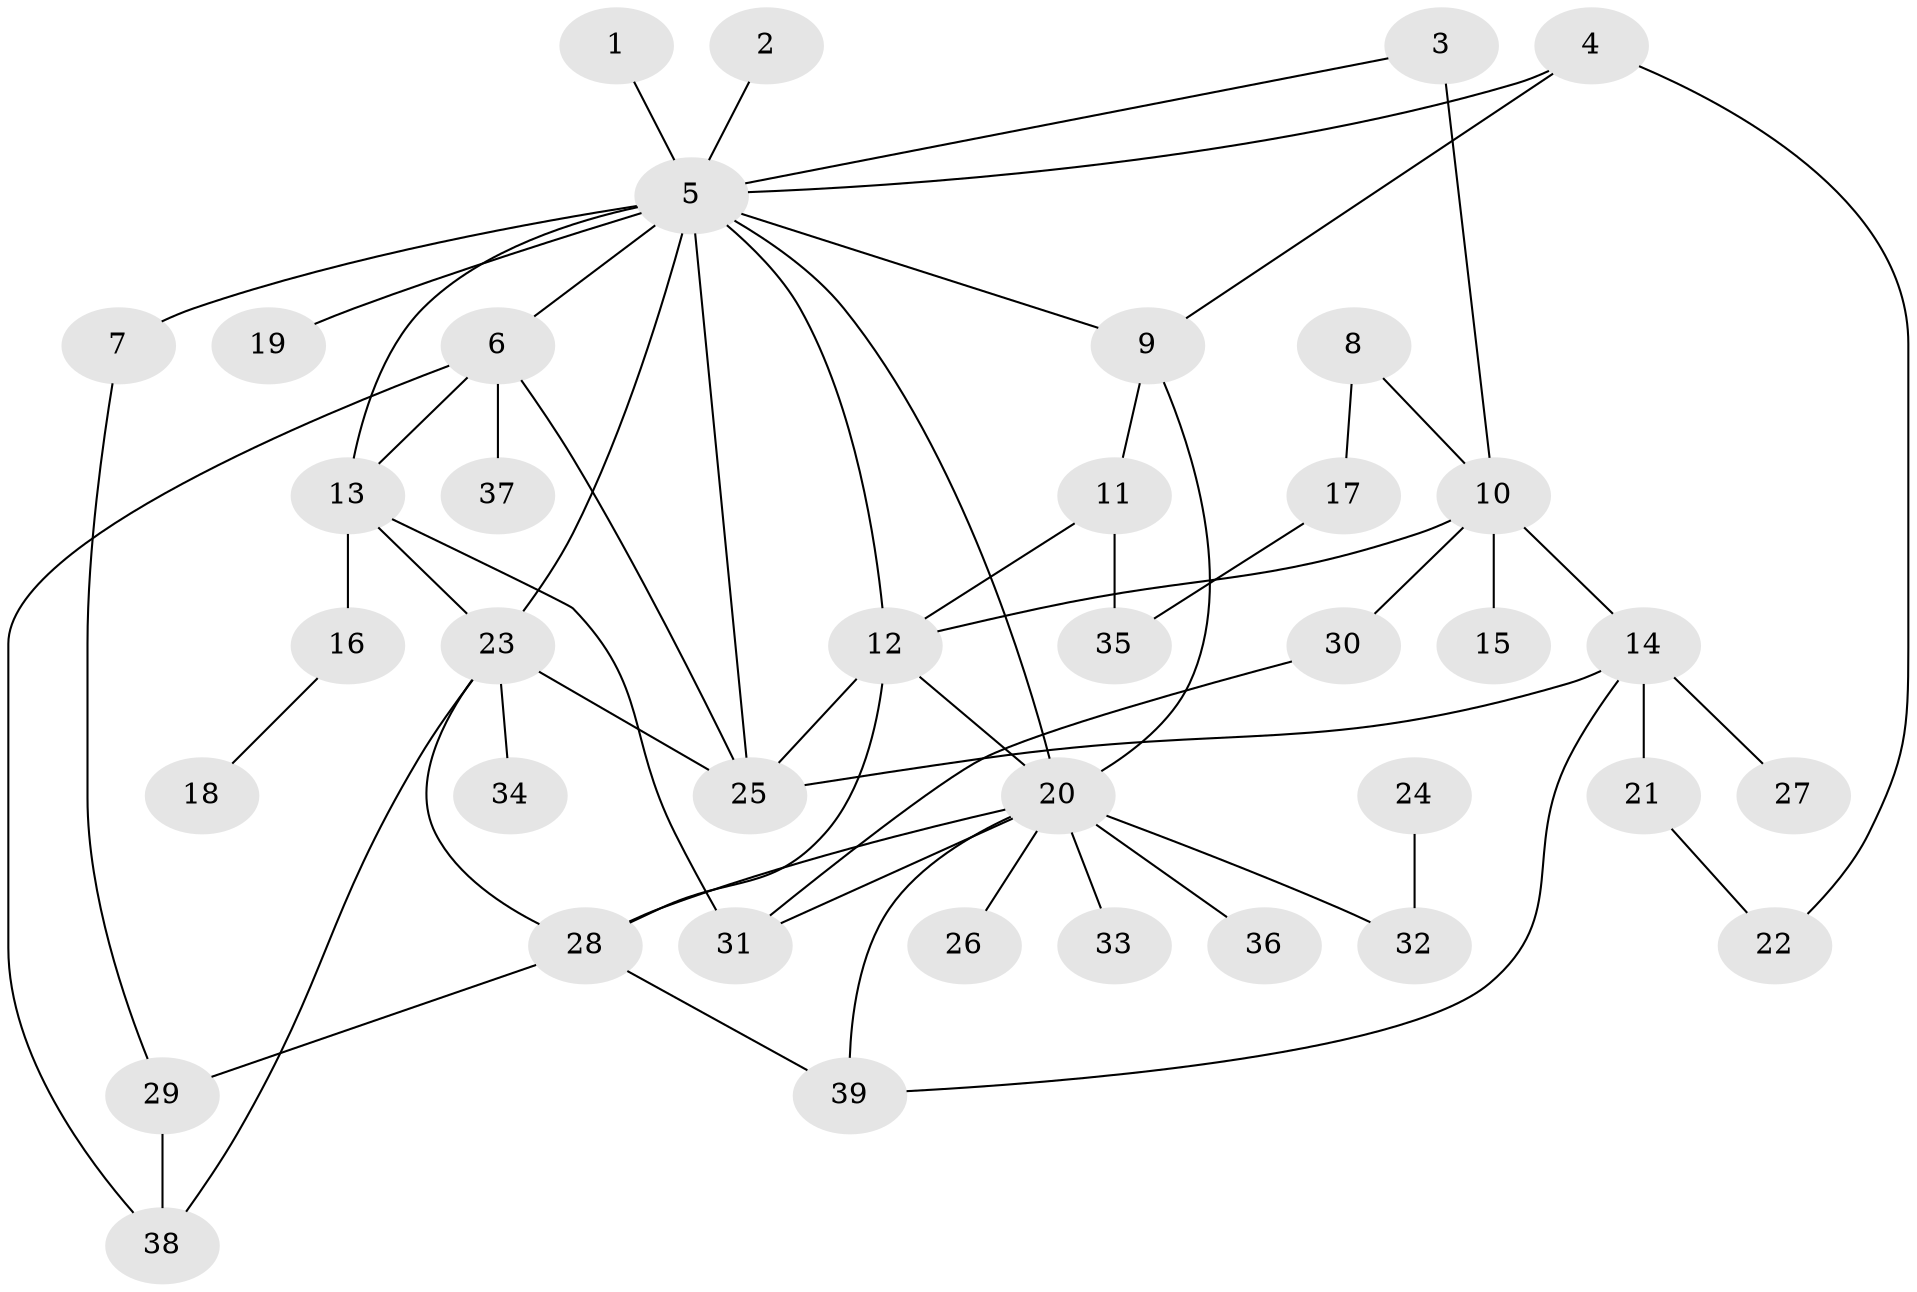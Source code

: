 // original degree distribution, {18: 0.012987012987012988, 7: 0.025974025974025976, 5: 0.012987012987012988, 14: 0.012987012987012988, 4: 0.05194805194805195, 1: 0.4025974025974026, 13: 0.012987012987012988, 6: 0.05194805194805195, 3: 0.18181818181818182, 9: 0.012987012987012988, 2: 0.22077922077922077}
// Generated by graph-tools (version 1.1) at 2025/01/03/09/25 03:01:48]
// undirected, 39 vertices, 60 edges
graph export_dot {
graph [start="1"]
  node [color=gray90,style=filled];
  1;
  2;
  3;
  4;
  5;
  6;
  7;
  8;
  9;
  10;
  11;
  12;
  13;
  14;
  15;
  16;
  17;
  18;
  19;
  20;
  21;
  22;
  23;
  24;
  25;
  26;
  27;
  28;
  29;
  30;
  31;
  32;
  33;
  34;
  35;
  36;
  37;
  38;
  39;
  1 -- 5 [weight=1.0];
  2 -- 5 [weight=1.0];
  3 -- 5 [weight=1.0];
  3 -- 10 [weight=2.0];
  4 -- 5 [weight=1.0];
  4 -- 9 [weight=1.0];
  4 -- 22 [weight=1.0];
  5 -- 6 [weight=1.0];
  5 -- 7 [weight=1.0];
  5 -- 9 [weight=1.0];
  5 -- 12 [weight=1.0];
  5 -- 13 [weight=2.0];
  5 -- 19 [weight=1.0];
  5 -- 20 [weight=1.0];
  5 -- 23 [weight=1.0];
  5 -- 25 [weight=1.0];
  6 -- 13 [weight=2.0];
  6 -- 25 [weight=1.0];
  6 -- 37 [weight=1.0];
  6 -- 38 [weight=1.0];
  7 -- 29 [weight=1.0];
  8 -- 10 [weight=1.0];
  8 -- 17 [weight=1.0];
  9 -- 11 [weight=1.0];
  9 -- 20 [weight=1.0];
  10 -- 12 [weight=1.0];
  10 -- 14 [weight=1.0];
  10 -- 15 [weight=1.0];
  10 -- 30 [weight=1.0];
  11 -- 12 [weight=2.0];
  11 -- 35 [weight=1.0];
  12 -- 20 [weight=1.0];
  12 -- 25 [weight=2.0];
  12 -- 28 [weight=3.0];
  13 -- 16 [weight=2.0];
  13 -- 23 [weight=1.0];
  13 -- 31 [weight=2.0];
  14 -- 21 [weight=1.0];
  14 -- 25 [weight=1.0];
  14 -- 27 [weight=1.0];
  14 -- 39 [weight=1.0];
  16 -- 18 [weight=1.0];
  17 -- 35 [weight=1.0];
  20 -- 26 [weight=1.0];
  20 -- 28 [weight=1.0];
  20 -- 31 [weight=1.0];
  20 -- 32 [weight=1.0];
  20 -- 33 [weight=1.0];
  20 -- 36 [weight=1.0];
  20 -- 39 [weight=1.0];
  21 -- 22 [weight=1.0];
  23 -- 25 [weight=1.0];
  23 -- 28 [weight=1.0];
  23 -- 34 [weight=1.0];
  23 -- 38 [weight=1.0];
  24 -- 32 [weight=1.0];
  28 -- 29 [weight=1.0];
  28 -- 39 [weight=1.0];
  29 -- 38 [weight=1.0];
  30 -- 31 [weight=1.0];
}
